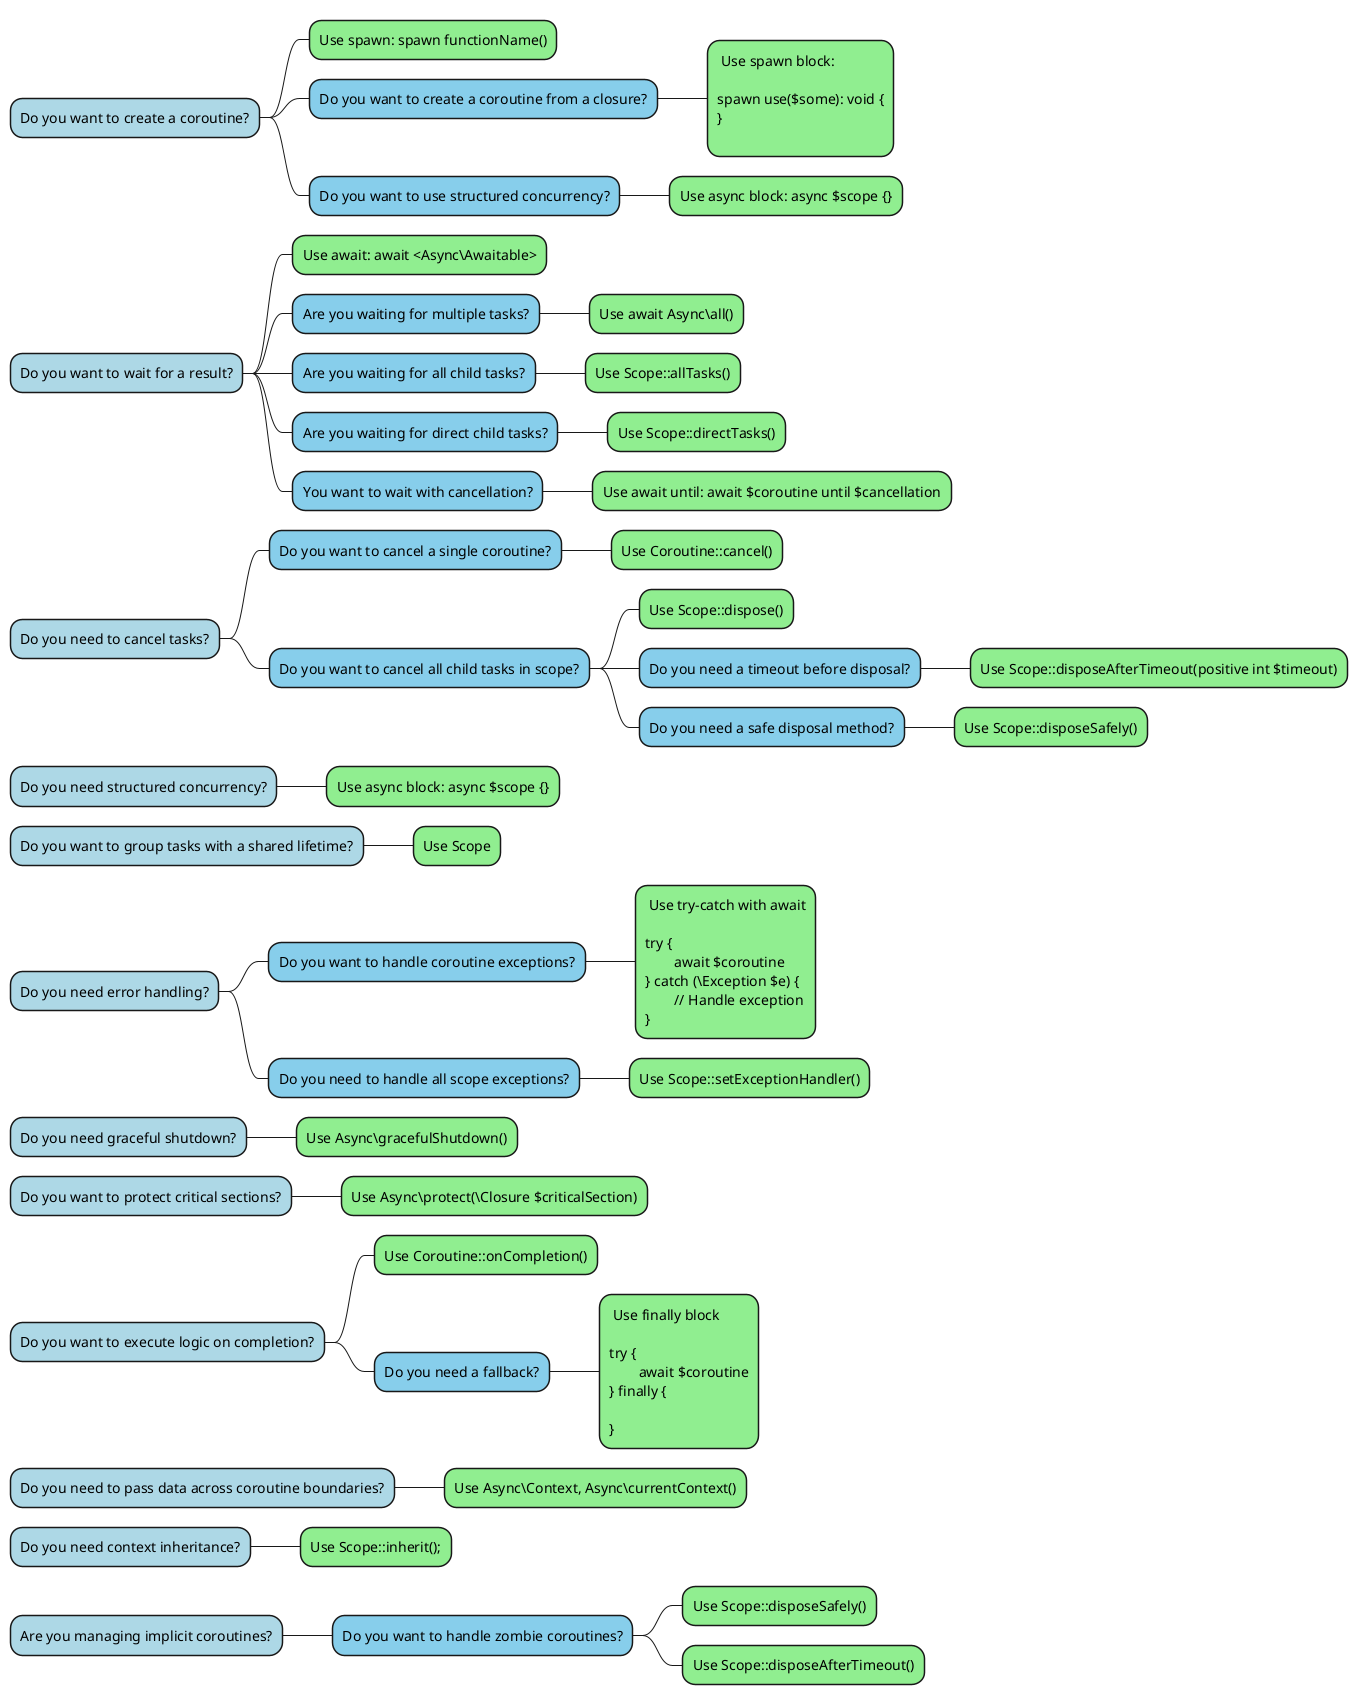@startuml

@startmindmap
*[#lightblue] Do you want to create a coroutine?
**[#lightgreen] Use spawn: spawn functionName()
**[#87CEEB] Do you want to create a coroutine from a closure?
***[#lightgreen]: Use spawn block:

spawn use($some): void {
}
;
**[#87CEEB] Do you want to use structured concurrency?
***[#lightgreen] Use async block: async $scope {}
*[#lightblue] Do you want to wait for a result?
**[#lightgreen] Use await: await <Async\Awaitable>
**[#87CEEB] Are you waiting for multiple tasks?
***[#lightgreen] Use await Async\all()
**[#87CEEB] Are you waiting for all child tasks?
***[#lightgreen] Use Scope::allTasks()
**[#87CEEB] Are you waiting for direct child tasks?
***[#lightgreen] Use Scope::directTasks()
**[#87CEEB] You want to wait with cancellation?
***[#lightgreen] Use await until: await $coroutine until $cancellation
*[#lightblue] Do you need to cancel tasks?
**[#87CEEB] Do you want to cancel a single coroutine?
***[#lightgreen] Use Coroutine::cancel()
**[#87CEEB] Do you want to cancel all child tasks in scope?
***[#lightgreen] Use Scope::dispose()
***[#87CEEB] Do you need a timeout before disposal?
****[#lightgreen] Use Scope::disposeAfterTimeout(positive int $timeout)
***[#87CEEB] Do you need a safe disposal method?
****[#lightgreen] Use Scope::disposeSafely()
*[#lightblue] Do you need structured concurrency?
**[#lightgreen] Use async block: async $scope {}
*[#lightblue] Do you want to group tasks with a shared lifetime?
**[#lightgreen] Use Scope
*[#lightblue] Do you need error handling?
**[#87CEEB] Do you want to handle coroutine exceptions?
***[#lightgreen]: Use try-catch with await

try {
	await $coroutine
} catch (\Exception $e) {
	// Handle exception
};
**[#87CEEB] Do you need to handle all scope exceptions?
***[#lightgreen] Use Scope::setExceptionHandler()
*[#lightblue] Do you need graceful shutdown?
**[#lightgreen] Use Async\gracefulShutdown()
*[#lightblue] Do you want to protect critical sections?
**[#lightgreen] Use Async\protect(\Closure $criticalSection)
*[#lightblue] Do you want to execute logic on completion?
**[#lightgreen] Use Coroutine::onCompletion()
**[#87CEEB] Do you need a fallback?
***[#lightgreen]: Use finally block

try {
	await $coroutine
} finally {

};
*[#lightblue] Do you need to pass data across coroutine boundaries?
**[#lightgreen] Use Async\Context, Async\currentContext()
*[#lightblue] Do you need context inheritance?
**[#lightgreen] Use Scope::inherit();
*[#lightblue] Are you managing implicit coroutines?
**[#87CEEB] Do you want to handle zombie coroutines?
***[#lightgreen] Use Scope::disposeSafely()
***[#lightgreen] Use Scope::disposeAfterTimeout()
@endmindmap

@enduml
